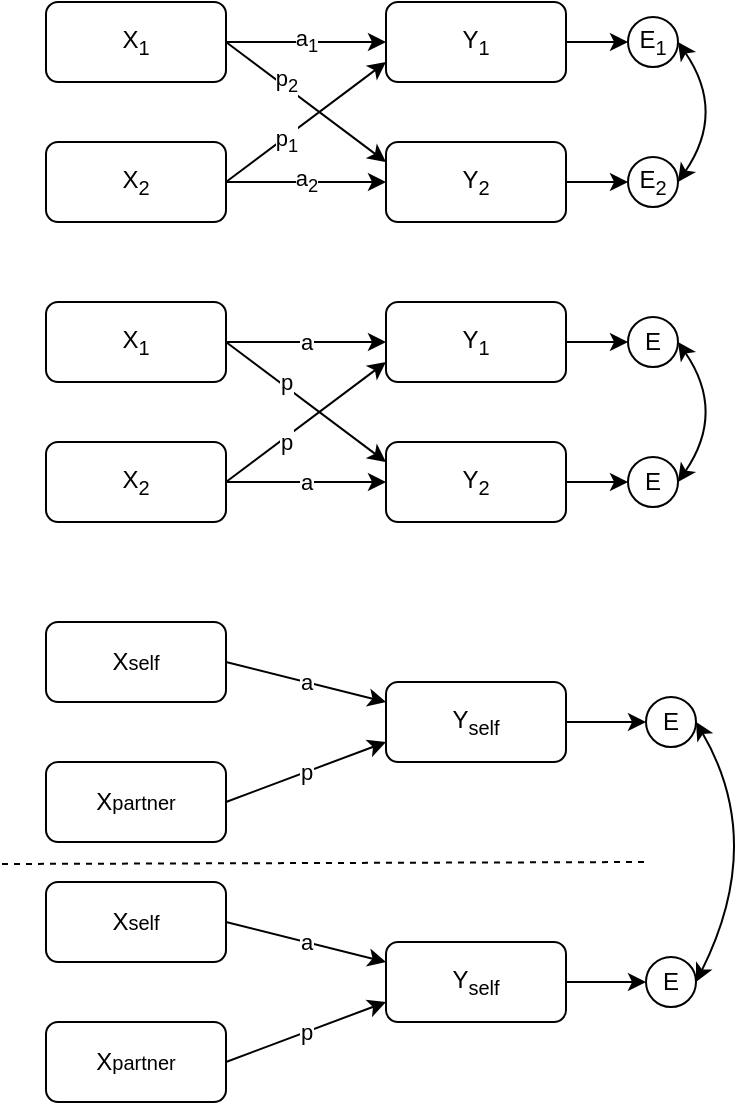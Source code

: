 <mxfile version="26.1.1">
  <diagram name="Page-1" id="O2-RsP_AeWQ3Yp55QKSd">
    <mxGraphModel dx="475" dy="267" grid="0" gridSize="10" guides="1" tooltips="1" connect="1" arrows="1" fold="1" page="1" pageScale="1" pageWidth="827" pageHeight="1169" math="0" shadow="0">
      <root>
        <mxCell id="0" />
        <mxCell id="1" parent="0" />
        <mxCell id="MnEyjB3m39jPUvWwfNaF-1" value="X&lt;sub&gt;1&lt;/sub&gt;" style="rounded=1;whiteSpace=wrap;html=1;" vertex="1" parent="1">
          <mxGeometry x="110" y="90" width="90" height="40" as="geometry" />
        </mxCell>
        <mxCell id="MnEyjB3m39jPUvWwfNaF-5" value="E&lt;sub&gt;1&lt;/sub&gt;" style="ellipse;whiteSpace=wrap;html=1;aspect=fixed;" vertex="1" parent="1">
          <mxGeometry x="401" y="97.5" width="25" height="25" as="geometry" />
        </mxCell>
        <mxCell id="MnEyjB3m39jPUvWwfNaF-8" value="a&lt;sub&gt;1&lt;/sub&gt;" style="endArrow=classic;html=1;rounded=0;exitX=1;exitY=0.5;exitDx=0;exitDy=0;entryX=0;entryY=0.5;entryDx=0;entryDy=0;" edge="1" parent="1" source="MnEyjB3m39jPUvWwfNaF-1" target="MnEyjB3m39jPUvWwfNaF-14">
          <mxGeometry width="50" height="50" relative="1" as="geometry">
            <mxPoint x="380" y="290" as="sourcePoint" />
            <mxPoint x="280" y="110" as="targetPoint" />
          </mxGeometry>
        </mxCell>
        <mxCell id="MnEyjB3m39jPUvWwfNaF-9" value="a&lt;sub&gt;2&lt;/sub&gt;" style="endArrow=classic;html=1;rounded=0;exitX=1;exitY=0.5;exitDx=0;exitDy=0;entryX=0;entryY=0.5;entryDx=0;entryDy=0;" edge="1" parent="1" source="MnEyjB3m39jPUvWwfNaF-13" target="MnEyjB3m39jPUvWwfNaF-15">
          <mxGeometry width="50" height="50" relative="1" as="geometry">
            <mxPoint x="200" y="195" as="sourcePoint" />
            <mxPoint x="280" y="190" as="targetPoint" />
          </mxGeometry>
        </mxCell>
        <mxCell id="MnEyjB3m39jPUvWwfNaF-10" value="p&lt;sub&gt;2&lt;/sub&gt;" style="endArrow=classic;html=1;rounded=0;exitX=1;exitY=0.5;exitDx=0;exitDy=0;entryX=0;entryY=0.25;entryDx=0;entryDy=0;" edge="1" parent="1" source="MnEyjB3m39jPUvWwfNaF-1" target="MnEyjB3m39jPUvWwfNaF-15">
          <mxGeometry x="-0.28" y="2" width="50" height="50" relative="1" as="geometry">
            <mxPoint x="210" y="120" as="sourcePoint" />
            <mxPoint x="280" y="175" as="targetPoint" />
            <mxPoint as="offset" />
          </mxGeometry>
        </mxCell>
        <mxCell id="MnEyjB3m39jPUvWwfNaF-11" value="p&lt;sub&gt;1&lt;/sub&gt;" style="endArrow=classic;html=1;rounded=0;exitX=1;exitY=0.5;exitDx=0;exitDy=0;entryX=0;entryY=0.75;entryDx=0;entryDy=0;" edge="1" parent="1" source="MnEyjB3m39jPUvWwfNaF-13" target="MnEyjB3m39jPUvWwfNaF-14">
          <mxGeometry x="-0.28" y="-2" width="50" height="50" relative="1" as="geometry">
            <mxPoint x="200" y="195" as="sourcePoint" />
            <mxPoint x="280" y="125" as="targetPoint" />
            <mxPoint as="offset" />
          </mxGeometry>
        </mxCell>
        <mxCell id="MnEyjB3m39jPUvWwfNaF-13" value="X&lt;sub&gt;2&lt;/sub&gt;" style="rounded=1;whiteSpace=wrap;html=1;" vertex="1" parent="1">
          <mxGeometry x="110" y="160" width="90" height="40" as="geometry" />
        </mxCell>
        <mxCell id="MnEyjB3m39jPUvWwfNaF-17" style="edgeStyle=orthogonalEdgeStyle;rounded=0;orthogonalLoop=1;jettySize=auto;html=1;entryX=0;entryY=0.5;entryDx=0;entryDy=0;" edge="1" parent="1" source="MnEyjB3m39jPUvWwfNaF-14" target="MnEyjB3m39jPUvWwfNaF-5">
          <mxGeometry relative="1" as="geometry" />
        </mxCell>
        <mxCell id="MnEyjB3m39jPUvWwfNaF-14" value="Y&lt;sub&gt;1&lt;/sub&gt;" style="rounded=1;whiteSpace=wrap;html=1;" vertex="1" parent="1">
          <mxGeometry x="280" y="90" width="90" height="40" as="geometry" />
        </mxCell>
        <mxCell id="MnEyjB3m39jPUvWwfNaF-18" style="edgeStyle=orthogonalEdgeStyle;rounded=0;orthogonalLoop=1;jettySize=auto;html=1;entryX=0;entryY=0.5;entryDx=0;entryDy=0;" edge="1" parent="1" source="MnEyjB3m39jPUvWwfNaF-15" target="MnEyjB3m39jPUvWwfNaF-16">
          <mxGeometry relative="1" as="geometry" />
        </mxCell>
        <mxCell id="MnEyjB3m39jPUvWwfNaF-15" value="Y&lt;sub&gt;2&lt;/sub&gt;" style="rounded=1;whiteSpace=wrap;html=1;" vertex="1" parent="1">
          <mxGeometry x="280" y="160" width="90" height="40" as="geometry" />
        </mxCell>
        <mxCell id="MnEyjB3m39jPUvWwfNaF-16" value="E&lt;sub&gt;2&lt;/sub&gt;" style="ellipse;whiteSpace=wrap;html=1;aspect=fixed;" vertex="1" parent="1">
          <mxGeometry x="401" y="167.5" width="25" height="25" as="geometry" />
        </mxCell>
        <mxCell id="MnEyjB3m39jPUvWwfNaF-22" value="" style="endArrow=classic;startArrow=classic;html=1;rounded=0;entryX=1;entryY=0.5;entryDx=0;entryDy=0;exitX=1;exitY=0.5;exitDx=0;exitDy=0;curved=1;" edge="1" parent="1" source="MnEyjB3m39jPUvWwfNaF-16" target="MnEyjB3m39jPUvWwfNaF-5">
          <mxGeometry width="50" height="50" relative="1" as="geometry">
            <mxPoint x="450" y="147.5" as="sourcePoint" />
            <mxPoint x="500" y="97.5" as="targetPoint" />
            <Array as="points">
              <mxPoint x="450" y="145" />
            </Array>
          </mxGeometry>
        </mxCell>
        <mxCell id="MnEyjB3m39jPUvWwfNaF-23" value="X&lt;sub&gt;1&lt;/sub&gt;" style="rounded=1;whiteSpace=wrap;html=1;" vertex="1" parent="1">
          <mxGeometry x="110" y="240" width="90" height="40" as="geometry" />
        </mxCell>
        <mxCell id="MnEyjB3m39jPUvWwfNaF-24" value="E" style="ellipse;whiteSpace=wrap;html=1;aspect=fixed;" vertex="1" parent="1">
          <mxGeometry x="401" y="247.5" width="25" height="25" as="geometry" />
        </mxCell>
        <mxCell id="MnEyjB3m39jPUvWwfNaF-25" value="a" style="endArrow=classic;html=1;rounded=0;exitX=1;exitY=0.5;exitDx=0;exitDy=0;entryX=0;entryY=0.5;entryDx=0;entryDy=0;" edge="1" parent="1" source="MnEyjB3m39jPUvWwfNaF-23" target="MnEyjB3m39jPUvWwfNaF-31">
          <mxGeometry width="50" height="50" relative="1" as="geometry">
            <mxPoint x="380" y="440" as="sourcePoint" />
            <mxPoint x="280" y="260" as="targetPoint" />
          </mxGeometry>
        </mxCell>
        <mxCell id="MnEyjB3m39jPUvWwfNaF-26" value="a" style="endArrow=classic;html=1;rounded=0;exitX=1;exitY=0.5;exitDx=0;exitDy=0;entryX=0;entryY=0.5;entryDx=0;entryDy=0;" edge="1" parent="1" source="MnEyjB3m39jPUvWwfNaF-29" target="MnEyjB3m39jPUvWwfNaF-33">
          <mxGeometry width="50" height="50" relative="1" as="geometry">
            <mxPoint x="200" y="345" as="sourcePoint" />
            <mxPoint x="280" y="340" as="targetPoint" />
          </mxGeometry>
        </mxCell>
        <mxCell id="MnEyjB3m39jPUvWwfNaF-27" value="p" style="endArrow=classic;html=1;rounded=0;exitX=1;exitY=0.5;exitDx=0;exitDy=0;entryX=0;entryY=0.25;entryDx=0;entryDy=0;" edge="1" parent="1" source="MnEyjB3m39jPUvWwfNaF-23" target="MnEyjB3m39jPUvWwfNaF-33">
          <mxGeometry x="-0.28" y="2" width="50" height="50" relative="1" as="geometry">
            <mxPoint x="210" y="270" as="sourcePoint" />
            <mxPoint x="280" y="325" as="targetPoint" />
            <mxPoint as="offset" />
          </mxGeometry>
        </mxCell>
        <mxCell id="MnEyjB3m39jPUvWwfNaF-28" value="p" style="endArrow=classic;html=1;rounded=0;exitX=1;exitY=0.5;exitDx=0;exitDy=0;entryX=0;entryY=0.75;entryDx=0;entryDy=0;" edge="1" parent="1" source="MnEyjB3m39jPUvWwfNaF-29" target="MnEyjB3m39jPUvWwfNaF-31">
          <mxGeometry x="-0.28" y="-2" width="50" height="50" relative="1" as="geometry">
            <mxPoint x="200" y="345" as="sourcePoint" />
            <mxPoint x="280" y="275" as="targetPoint" />
            <mxPoint as="offset" />
          </mxGeometry>
        </mxCell>
        <mxCell id="MnEyjB3m39jPUvWwfNaF-29" value="X&lt;sub&gt;2&lt;/sub&gt;" style="rounded=1;whiteSpace=wrap;html=1;" vertex="1" parent="1">
          <mxGeometry x="110" y="310" width="90" height="40" as="geometry" />
        </mxCell>
        <mxCell id="MnEyjB3m39jPUvWwfNaF-30" style="edgeStyle=orthogonalEdgeStyle;rounded=0;orthogonalLoop=1;jettySize=auto;html=1;entryX=0;entryY=0.5;entryDx=0;entryDy=0;" edge="1" parent="1" source="MnEyjB3m39jPUvWwfNaF-31" target="MnEyjB3m39jPUvWwfNaF-24">
          <mxGeometry relative="1" as="geometry" />
        </mxCell>
        <mxCell id="MnEyjB3m39jPUvWwfNaF-31" value="Y&lt;sub&gt;1&lt;/sub&gt;" style="rounded=1;whiteSpace=wrap;html=1;" vertex="1" parent="1">
          <mxGeometry x="280" y="240" width="90" height="40" as="geometry" />
        </mxCell>
        <mxCell id="MnEyjB3m39jPUvWwfNaF-32" style="edgeStyle=orthogonalEdgeStyle;rounded=0;orthogonalLoop=1;jettySize=auto;html=1;entryX=0;entryY=0.5;entryDx=0;entryDy=0;" edge="1" parent="1" source="MnEyjB3m39jPUvWwfNaF-33" target="MnEyjB3m39jPUvWwfNaF-34">
          <mxGeometry relative="1" as="geometry" />
        </mxCell>
        <mxCell id="MnEyjB3m39jPUvWwfNaF-33" value="Y&lt;sub&gt;2&lt;/sub&gt;" style="rounded=1;whiteSpace=wrap;html=1;" vertex="1" parent="1">
          <mxGeometry x="280" y="310" width="90" height="40" as="geometry" />
        </mxCell>
        <mxCell id="MnEyjB3m39jPUvWwfNaF-34" value="E" style="ellipse;whiteSpace=wrap;html=1;aspect=fixed;" vertex="1" parent="1">
          <mxGeometry x="401" y="317.5" width="25" height="25" as="geometry" />
        </mxCell>
        <mxCell id="MnEyjB3m39jPUvWwfNaF-35" value="" style="endArrow=classic;startArrow=classic;html=1;rounded=0;entryX=1;entryY=0.5;entryDx=0;entryDy=0;exitX=1;exitY=0.5;exitDx=0;exitDy=0;curved=1;" edge="1" parent="1" source="MnEyjB3m39jPUvWwfNaF-34" target="MnEyjB3m39jPUvWwfNaF-24">
          <mxGeometry width="50" height="50" relative="1" as="geometry">
            <mxPoint x="450" y="297.5" as="sourcePoint" />
            <mxPoint x="500" y="247.5" as="targetPoint" />
            <Array as="points">
              <mxPoint x="450" y="295" />
            </Array>
          </mxGeometry>
        </mxCell>
        <mxCell id="MnEyjB3m39jPUvWwfNaF-36" value="X&lt;span style=&quot;font-size: 10px;&quot;&gt;self&lt;/span&gt;" style="rounded=1;whiteSpace=wrap;html=1;" vertex="1" parent="1">
          <mxGeometry x="110" y="400" width="90" height="40" as="geometry" />
        </mxCell>
        <mxCell id="MnEyjB3m39jPUvWwfNaF-38" value="a" style="endArrow=classic;html=1;rounded=0;exitX=1;exitY=0.5;exitDx=0;exitDy=0;entryX=0;entryY=0.25;entryDx=0;entryDy=0;" edge="1" parent="1" source="MnEyjB3m39jPUvWwfNaF-36" target="MnEyjB3m39jPUvWwfNaF-44">
          <mxGeometry width="50" height="50" relative="1" as="geometry">
            <mxPoint x="380" y="600" as="sourcePoint" />
            <mxPoint x="260" y="440" as="targetPoint" />
          </mxGeometry>
        </mxCell>
        <mxCell id="MnEyjB3m39jPUvWwfNaF-42" value="X&lt;span style=&quot;font-size: 10px;&quot;&gt;partner&lt;/span&gt;" style="rounded=1;whiteSpace=wrap;html=1;" vertex="1" parent="1">
          <mxGeometry x="110" y="470" width="90" height="40" as="geometry" />
        </mxCell>
        <mxCell id="MnEyjB3m39jPUvWwfNaF-44" value="Y&lt;sub&gt;self&lt;/sub&gt;" style="rounded=1;whiteSpace=wrap;html=1;" vertex="1" parent="1">
          <mxGeometry x="280" y="430" width="90" height="40" as="geometry" />
        </mxCell>
        <mxCell id="MnEyjB3m39jPUvWwfNaF-49" value="p" style="endArrow=classic;html=1;rounded=0;exitX=1;exitY=0.5;exitDx=0;exitDy=0;entryX=0;entryY=0.75;entryDx=0;entryDy=0;" edge="1" parent="1" source="MnEyjB3m39jPUvWwfNaF-42" target="MnEyjB3m39jPUvWwfNaF-44">
          <mxGeometry width="50" height="50" relative="1" as="geometry">
            <mxPoint x="210" y="430" as="sourcePoint" />
            <mxPoint x="290" y="460" as="targetPoint" />
          </mxGeometry>
        </mxCell>
        <mxCell id="MnEyjB3m39jPUvWwfNaF-50" value="X&lt;span style=&quot;font-size: 10px;&quot;&gt;self&lt;/span&gt;" style="rounded=1;whiteSpace=wrap;html=1;" vertex="1" parent="1">
          <mxGeometry x="110" y="530" width="90" height="40" as="geometry" />
        </mxCell>
        <mxCell id="MnEyjB3m39jPUvWwfNaF-51" value="a" style="endArrow=classic;html=1;rounded=0;exitX=1;exitY=0.5;exitDx=0;exitDy=0;entryX=0;entryY=0.25;entryDx=0;entryDy=0;" edge="1" source="MnEyjB3m39jPUvWwfNaF-50" target="MnEyjB3m39jPUvWwfNaF-53" parent="1">
          <mxGeometry width="50" height="50" relative="1" as="geometry">
            <mxPoint x="380" y="730" as="sourcePoint" />
            <mxPoint x="260" y="570" as="targetPoint" />
          </mxGeometry>
        </mxCell>
        <mxCell id="MnEyjB3m39jPUvWwfNaF-52" value="X&lt;span style=&quot;font-size: 10px;&quot;&gt;partner&lt;/span&gt;" style="rounded=1;whiteSpace=wrap;html=1;" vertex="1" parent="1">
          <mxGeometry x="110" y="600" width="90" height="40" as="geometry" />
        </mxCell>
        <mxCell id="MnEyjB3m39jPUvWwfNaF-53" value="Y&lt;sub&gt;self&lt;/sub&gt;" style="rounded=1;whiteSpace=wrap;html=1;" vertex="1" parent="1">
          <mxGeometry x="280" y="560" width="90" height="40" as="geometry" />
        </mxCell>
        <mxCell id="MnEyjB3m39jPUvWwfNaF-54" value="p" style="endArrow=classic;html=1;rounded=0;exitX=1;exitY=0.5;exitDx=0;exitDy=0;entryX=0;entryY=0.75;entryDx=0;entryDy=0;" edge="1" source="MnEyjB3m39jPUvWwfNaF-52" target="MnEyjB3m39jPUvWwfNaF-53" parent="1">
          <mxGeometry width="50" height="50" relative="1" as="geometry">
            <mxPoint x="210" y="560" as="sourcePoint" />
            <mxPoint x="290" y="590" as="targetPoint" />
          </mxGeometry>
        </mxCell>
        <mxCell id="MnEyjB3m39jPUvWwfNaF-55" value="" style="endArrow=none;dashed=1;html=1;rounded=0;" edge="1" parent="1">
          <mxGeometry width="50" height="50" relative="1" as="geometry">
            <mxPoint x="88" y="521" as="sourcePoint" />
            <mxPoint x="410" y="520" as="targetPoint" />
          </mxGeometry>
        </mxCell>
        <mxCell id="MnEyjB3m39jPUvWwfNaF-58" value="E" style="ellipse;whiteSpace=wrap;html=1;aspect=fixed;" vertex="1" parent="1">
          <mxGeometry x="410" y="437.5" width="25" height="25" as="geometry" />
        </mxCell>
        <mxCell id="MnEyjB3m39jPUvWwfNaF-59" style="edgeStyle=orthogonalEdgeStyle;rounded=0;orthogonalLoop=1;jettySize=auto;html=1;entryX=0;entryY=0.5;entryDx=0;entryDy=0;exitX=1;exitY=0.5;exitDx=0;exitDy=0;" edge="1" target="MnEyjB3m39jPUvWwfNaF-58" parent="1" source="MnEyjB3m39jPUvWwfNaF-44">
          <mxGeometry relative="1" as="geometry">
            <mxPoint x="401" y="447.5" as="sourcePoint" />
          </mxGeometry>
        </mxCell>
        <mxCell id="MnEyjB3m39jPUvWwfNaF-60" style="edgeStyle=orthogonalEdgeStyle;rounded=0;orthogonalLoop=1;jettySize=auto;html=1;entryX=0;entryY=0.5;entryDx=0;entryDy=0;exitX=1;exitY=0.5;exitDx=0;exitDy=0;" edge="1" target="MnEyjB3m39jPUvWwfNaF-61" parent="1" source="MnEyjB3m39jPUvWwfNaF-53">
          <mxGeometry relative="1" as="geometry">
            <mxPoint x="401" y="517.5" as="sourcePoint" />
          </mxGeometry>
        </mxCell>
        <mxCell id="MnEyjB3m39jPUvWwfNaF-61" value="E" style="ellipse;whiteSpace=wrap;html=1;aspect=fixed;" vertex="1" parent="1">
          <mxGeometry x="410" y="567.5" width="25" height="25" as="geometry" />
        </mxCell>
        <mxCell id="MnEyjB3m39jPUvWwfNaF-62" value="" style="endArrow=classic;startArrow=classic;html=1;rounded=0;entryX=1;entryY=0.5;entryDx=0;entryDy=0;exitX=1;exitY=0.5;exitDx=0;exitDy=0;curved=1;" edge="1" source="MnEyjB3m39jPUvWwfNaF-61" target="MnEyjB3m39jPUvWwfNaF-58" parent="1">
          <mxGeometry width="50" height="50" relative="1" as="geometry">
            <mxPoint x="459" y="487.5" as="sourcePoint" />
            <mxPoint x="509" y="437.5" as="targetPoint" />
            <Array as="points">
              <mxPoint x="470" y="510" />
            </Array>
          </mxGeometry>
        </mxCell>
      </root>
    </mxGraphModel>
  </diagram>
</mxfile>
